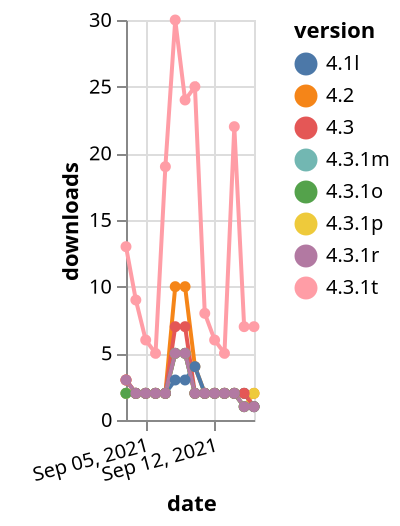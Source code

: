 {"$schema": "https://vega.github.io/schema/vega-lite/v5.json", "description": "A simple bar chart with embedded data.", "data": {"values": [{"date": "2021-09-03", "total": 4325, "delta": 3, "version": "4.2"}, {"date": "2021-09-04", "total": 4327, "delta": 2, "version": "4.2"}, {"date": "2021-09-05", "total": 4329, "delta": 2, "version": "4.2"}, {"date": "2021-09-06", "total": 4331, "delta": 2, "version": "4.2"}, {"date": "2021-09-07", "total": 4333, "delta": 2, "version": "4.2"}, {"date": "2021-09-08", "total": 4343, "delta": 10, "version": "4.2"}, {"date": "2021-09-09", "total": 4353, "delta": 10, "version": "4.2"}, {"date": "2021-09-10", "total": 4357, "delta": 4, "version": "4.2"}, {"date": "2021-09-11", "total": 4359, "delta": 2, "version": "4.2"}, {"date": "2021-09-12", "total": 4361, "delta": 2, "version": "4.2"}, {"date": "2021-09-13", "total": 4363, "delta": 2, "version": "4.2"}, {"date": "2021-09-14", "total": 4365, "delta": 2, "version": "4.2"}, {"date": "2021-09-15", "total": 4367, "delta": 2, "version": "4.2"}, {"date": "2021-09-16", "total": 4369, "delta": 2, "version": "4.2"}, {"date": "2021-09-03", "total": 3012, "delta": 2, "version": "4.1l"}, {"date": "2021-09-04", "total": 3014, "delta": 2, "version": "4.1l"}, {"date": "2021-09-05", "total": 3016, "delta": 2, "version": "4.1l"}, {"date": "2021-09-06", "total": 3018, "delta": 2, "version": "4.1l"}, {"date": "2021-09-07", "total": 3020, "delta": 2, "version": "4.1l"}, {"date": "2021-09-08", "total": 3023, "delta": 3, "version": "4.1l"}, {"date": "2021-09-09", "total": 3026, "delta": 3, "version": "4.1l"}, {"date": "2021-09-10", "total": 3030, "delta": 4, "version": "4.1l"}, {"date": "2021-09-11", "total": 3032, "delta": 2, "version": "4.1l"}, {"date": "2021-09-12", "total": 3034, "delta": 2, "version": "4.1l"}, {"date": "2021-09-13", "total": 3036, "delta": 2, "version": "4.1l"}, {"date": "2021-09-14", "total": 3038, "delta": 2, "version": "4.1l"}, {"date": "2021-09-15", "total": 3040, "delta": 2, "version": "4.1l"}, {"date": "2021-09-16", "total": 3041, "delta": 1, "version": "4.1l"}, {"date": "2021-09-03", "total": 3585, "delta": 2, "version": "4.3.1m"}, {"date": "2021-09-04", "total": 3587, "delta": 2, "version": "4.3.1m"}, {"date": "2021-09-05", "total": 3589, "delta": 2, "version": "4.3.1m"}, {"date": "2021-09-06", "total": 3591, "delta": 2, "version": "4.3.1m"}, {"date": "2021-09-07", "total": 3593, "delta": 2, "version": "4.3.1m"}, {"date": "2021-09-08", "total": 3598, "delta": 5, "version": "4.3.1m"}, {"date": "2021-09-09", "total": 3603, "delta": 5, "version": "4.3.1m"}, {"date": "2021-09-10", "total": 3605, "delta": 2, "version": "4.3.1m"}, {"date": "2021-09-11", "total": 3607, "delta": 2, "version": "4.3.1m"}, {"date": "2021-09-12", "total": 3609, "delta": 2, "version": "4.3.1m"}, {"date": "2021-09-13", "total": 3611, "delta": 2, "version": "4.3.1m"}, {"date": "2021-09-14", "total": 3613, "delta": 2, "version": "4.3.1m"}, {"date": "2021-09-15", "total": 3614, "delta": 1, "version": "4.3.1m"}, {"date": "2021-09-16", "total": 3615, "delta": 1, "version": "4.3.1m"}, {"date": "2021-09-03", "total": 4277, "delta": 2, "version": "4.3.1p"}, {"date": "2021-09-04", "total": 4279, "delta": 2, "version": "4.3.1p"}, {"date": "2021-09-05", "total": 4281, "delta": 2, "version": "4.3.1p"}, {"date": "2021-09-06", "total": 4283, "delta": 2, "version": "4.3.1p"}, {"date": "2021-09-07", "total": 4285, "delta": 2, "version": "4.3.1p"}, {"date": "2021-09-08", "total": 4290, "delta": 5, "version": "4.3.1p"}, {"date": "2021-09-09", "total": 4295, "delta": 5, "version": "4.3.1p"}, {"date": "2021-09-10", "total": 4297, "delta": 2, "version": "4.3.1p"}, {"date": "2021-09-11", "total": 4299, "delta": 2, "version": "4.3.1p"}, {"date": "2021-09-12", "total": 4301, "delta": 2, "version": "4.3.1p"}, {"date": "2021-09-13", "total": 4303, "delta": 2, "version": "4.3.1p"}, {"date": "2021-09-14", "total": 4305, "delta": 2, "version": "4.3.1p"}, {"date": "2021-09-15", "total": 4306, "delta": 1, "version": "4.3.1p"}, {"date": "2021-09-16", "total": 4308, "delta": 2, "version": "4.3.1p"}, {"date": "2021-09-03", "total": 4749, "delta": 3, "version": "4.3"}, {"date": "2021-09-04", "total": 4751, "delta": 2, "version": "4.3"}, {"date": "2021-09-05", "total": 4753, "delta": 2, "version": "4.3"}, {"date": "2021-09-06", "total": 4755, "delta": 2, "version": "4.3"}, {"date": "2021-09-07", "total": 4757, "delta": 2, "version": "4.3"}, {"date": "2021-09-08", "total": 4764, "delta": 7, "version": "4.3"}, {"date": "2021-09-09", "total": 4771, "delta": 7, "version": "4.3"}, {"date": "2021-09-10", "total": 4773, "delta": 2, "version": "4.3"}, {"date": "2021-09-11", "total": 4775, "delta": 2, "version": "4.3"}, {"date": "2021-09-12", "total": 4777, "delta": 2, "version": "4.3"}, {"date": "2021-09-13", "total": 4779, "delta": 2, "version": "4.3"}, {"date": "2021-09-14", "total": 4781, "delta": 2, "version": "4.3"}, {"date": "2021-09-15", "total": 4783, "delta": 2, "version": "4.3"}, {"date": "2021-09-16", "total": 4784, "delta": 1, "version": "4.3"}, {"date": "2021-09-03", "total": 3523, "delta": 2, "version": "4.3.1o"}, {"date": "2021-09-04", "total": 3525, "delta": 2, "version": "4.3.1o"}, {"date": "2021-09-05", "total": 3527, "delta": 2, "version": "4.3.1o"}, {"date": "2021-09-06", "total": 3529, "delta": 2, "version": "4.3.1o"}, {"date": "2021-09-07", "total": 3531, "delta": 2, "version": "4.3.1o"}, {"date": "2021-09-08", "total": 3536, "delta": 5, "version": "4.3.1o"}, {"date": "2021-09-09", "total": 3541, "delta": 5, "version": "4.3.1o"}, {"date": "2021-09-10", "total": 3543, "delta": 2, "version": "4.3.1o"}, {"date": "2021-09-11", "total": 3545, "delta": 2, "version": "4.3.1o"}, {"date": "2021-09-12", "total": 3547, "delta": 2, "version": "4.3.1o"}, {"date": "2021-09-13", "total": 3549, "delta": 2, "version": "4.3.1o"}, {"date": "2021-09-14", "total": 3551, "delta": 2, "version": "4.3.1o"}, {"date": "2021-09-15", "total": 3552, "delta": 1, "version": "4.3.1o"}, {"date": "2021-09-16", "total": 3553, "delta": 1, "version": "4.3.1o"}, {"date": "2021-09-03", "total": 15611, "delta": 13, "version": "4.3.1t"}, {"date": "2021-09-04", "total": 15620, "delta": 9, "version": "4.3.1t"}, {"date": "2021-09-05", "total": 15626, "delta": 6, "version": "4.3.1t"}, {"date": "2021-09-06", "total": 15631, "delta": 5, "version": "4.3.1t"}, {"date": "2021-09-07", "total": 15650, "delta": 19, "version": "4.3.1t"}, {"date": "2021-09-08", "total": 15680, "delta": 30, "version": "4.3.1t"}, {"date": "2021-09-09", "total": 15704, "delta": 24, "version": "4.3.1t"}, {"date": "2021-09-10", "total": 15729, "delta": 25, "version": "4.3.1t"}, {"date": "2021-09-11", "total": 15737, "delta": 8, "version": "4.3.1t"}, {"date": "2021-09-12", "total": 15743, "delta": 6, "version": "4.3.1t"}, {"date": "2021-09-13", "total": 15748, "delta": 5, "version": "4.3.1t"}, {"date": "2021-09-14", "total": 15770, "delta": 22, "version": "4.3.1t"}, {"date": "2021-09-15", "total": 15777, "delta": 7, "version": "4.3.1t"}, {"date": "2021-09-16", "total": 15784, "delta": 7, "version": "4.3.1t"}, {"date": "2021-09-03", "total": 4201, "delta": 3, "version": "4.3.1r"}, {"date": "2021-09-04", "total": 4203, "delta": 2, "version": "4.3.1r"}, {"date": "2021-09-05", "total": 4205, "delta": 2, "version": "4.3.1r"}, {"date": "2021-09-06", "total": 4207, "delta": 2, "version": "4.3.1r"}, {"date": "2021-09-07", "total": 4209, "delta": 2, "version": "4.3.1r"}, {"date": "2021-09-08", "total": 4214, "delta": 5, "version": "4.3.1r"}, {"date": "2021-09-09", "total": 4219, "delta": 5, "version": "4.3.1r"}, {"date": "2021-09-10", "total": 4221, "delta": 2, "version": "4.3.1r"}, {"date": "2021-09-11", "total": 4223, "delta": 2, "version": "4.3.1r"}, {"date": "2021-09-12", "total": 4225, "delta": 2, "version": "4.3.1r"}, {"date": "2021-09-13", "total": 4227, "delta": 2, "version": "4.3.1r"}, {"date": "2021-09-14", "total": 4229, "delta": 2, "version": "4.3.1r"}, {"date": "2021-09-15", "total": 4230, "delta": 1, "version": "4.3.1r"}, {"date": "2021-09-16", "total": 4231, "delta": 1, "version": "4.3.1r"}]}, "width": "container", "mark": {"type": "line", "point": {"filled": true}}, "encoding": {"x": {"field": "date", "type": "temporal", "timeUnit": "yearmonthdate", "title": "date", "axis": {"labelAngle": -15}}, "y": {"field": "delta", "type": "quantitative", "title": "downloads"}, "color": {"field": "version", "type": "nominal"}, "tooltip": {"field": "delta"}}}